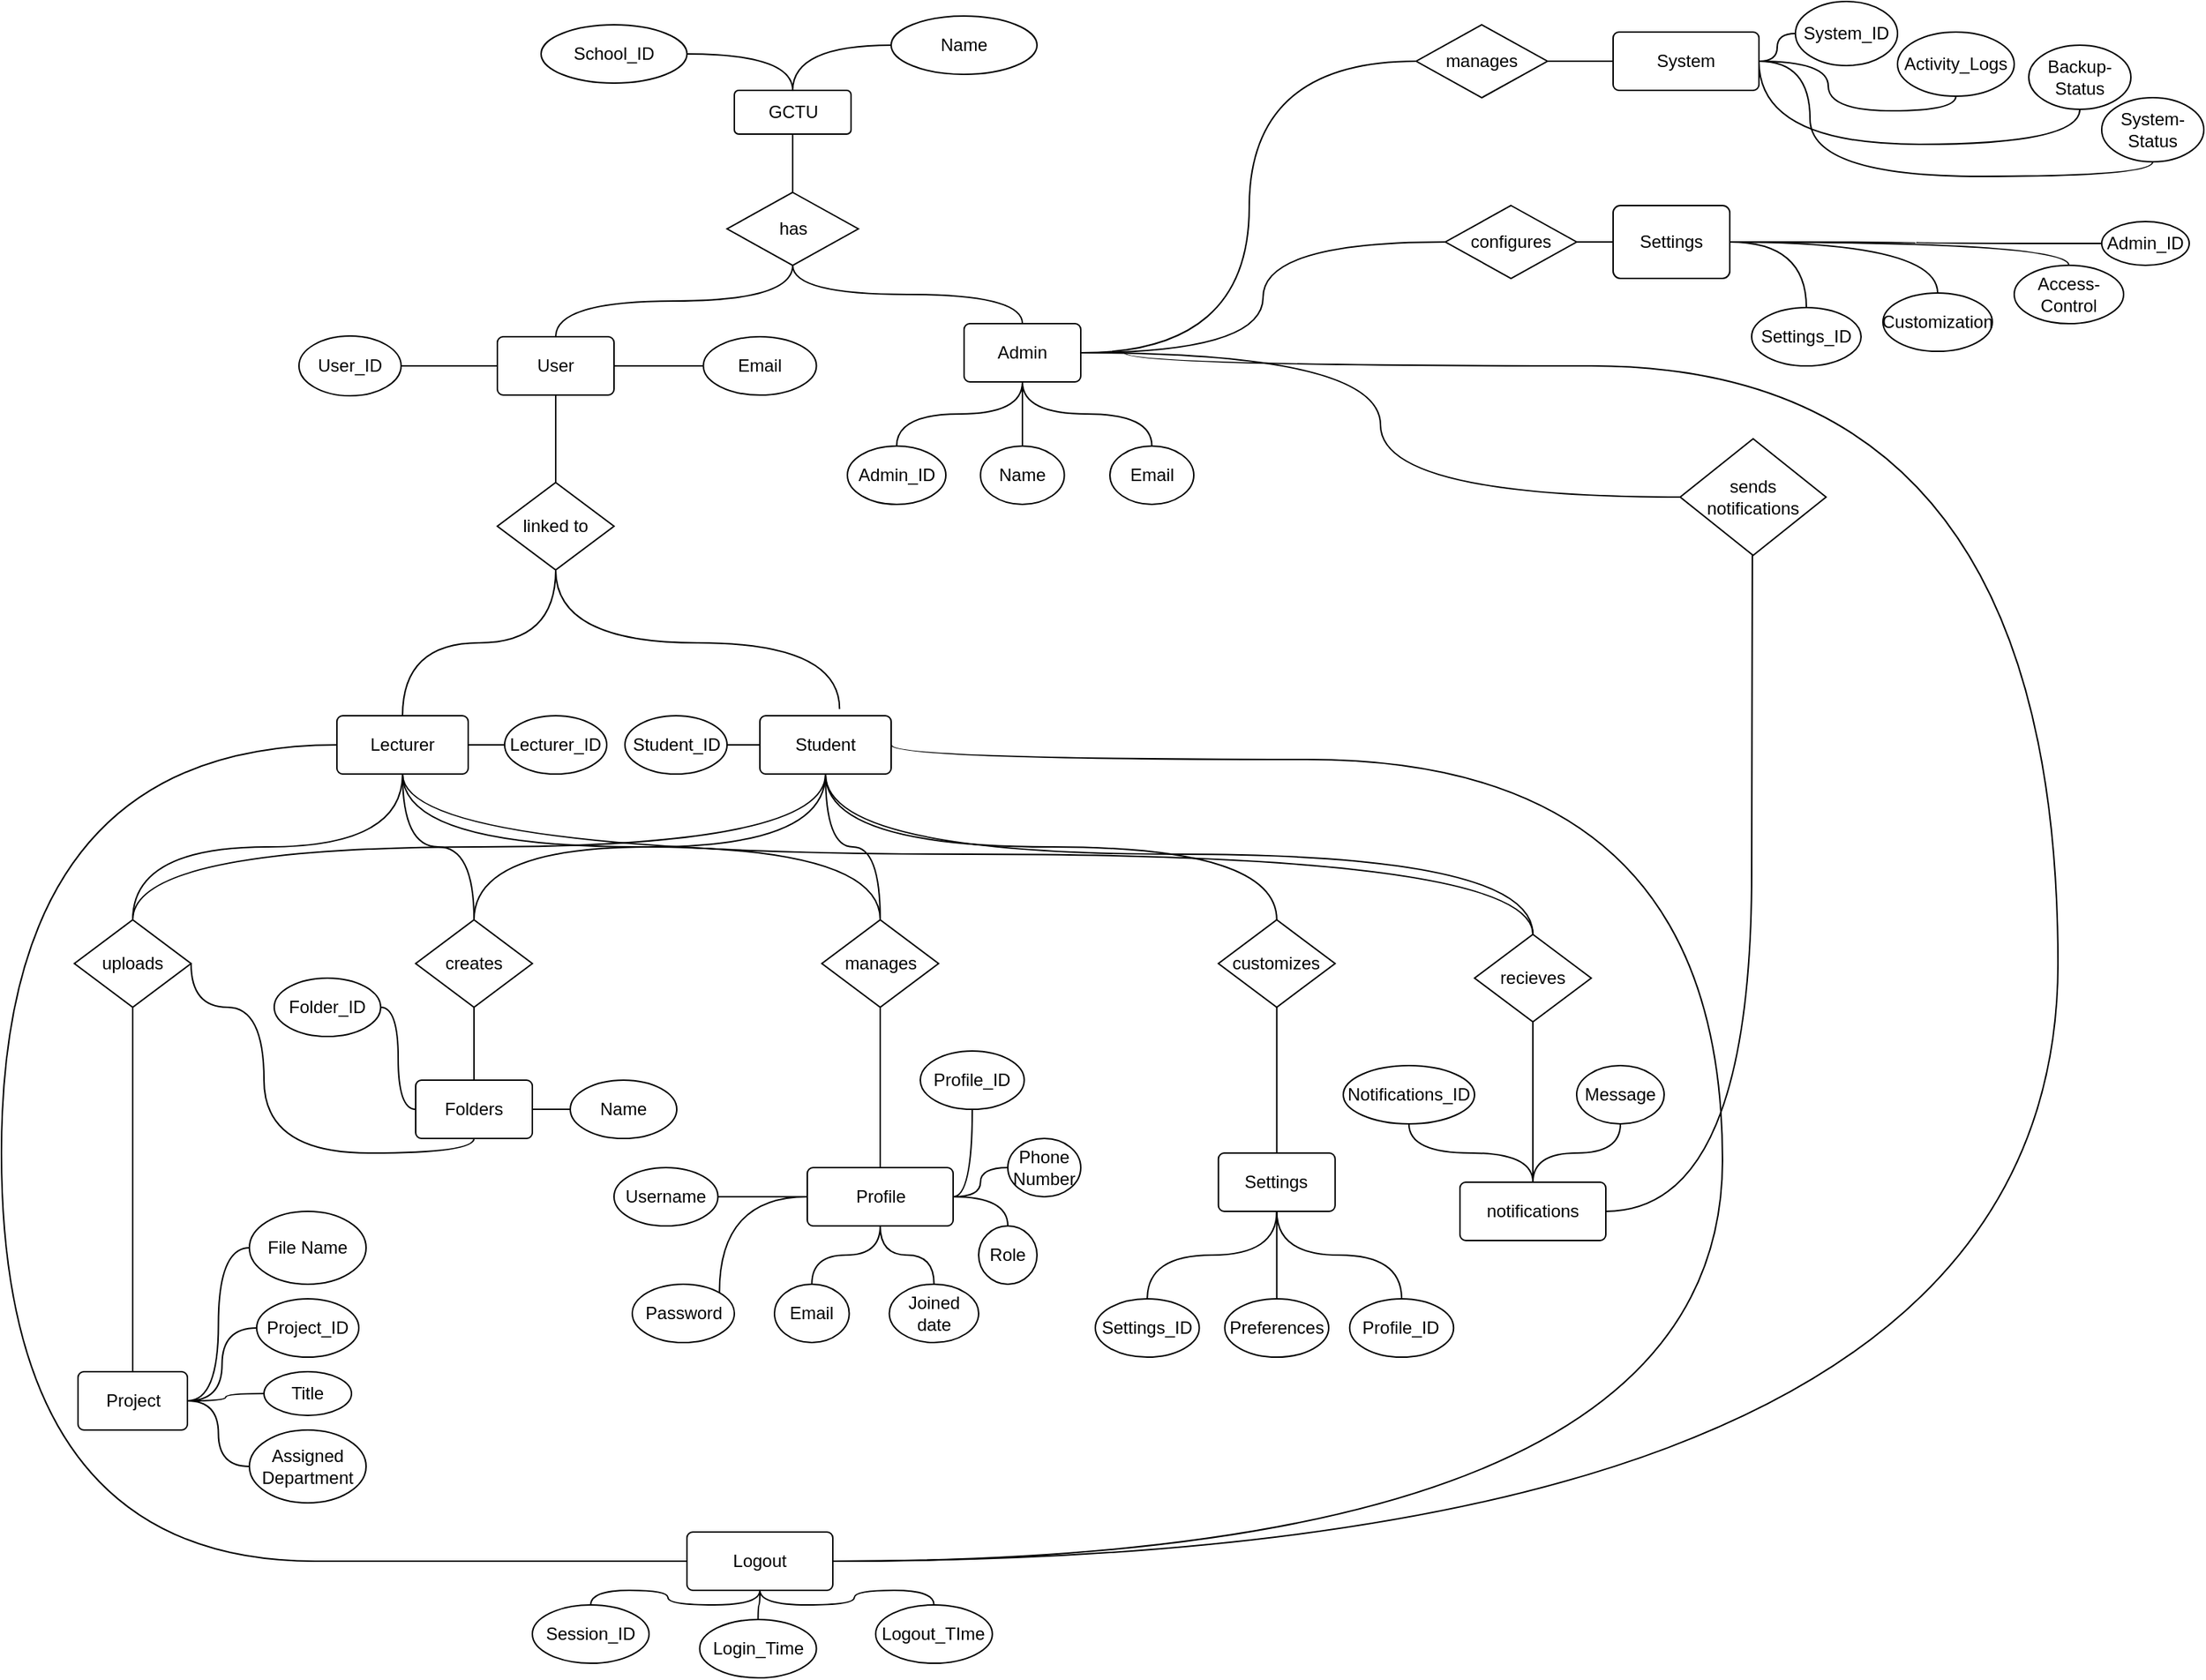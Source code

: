 <mxfile>
    <diagram id="p_cawIYj04fxKC1Mp1GO" name="Page-1">
        <mxGraphModel dx="1950" dy="1528" grid="1" gridSize="15" guides="1" tooltips="1" connect="1" arrows="1" fold="1" page="1" pageScale="1" pageWidth="827" pageHeight="1169" background="#ffffff" math="0" shadow="0">
            <root>
                <mxCell id="0"/>
                <mxCell id="1" parent="0"/>
                <mxCell id="99" style="edgeStyle=orthogonalEdgeStyle;curved=1;html=1;exitX=0.5;exitY=1;exitDx=0;exitDy=0;entryX=0.5;entryY=0;entryDx=0;entryDy=0;endArrow=none;endFill=0;" edge="1" parent="1" source="2" target="16">
                    <mxGeometry relative="1" as="geometry"/>
                </mxCell>
                <mxCell id="113" style="edgeStyle=orthogonalEdgeStyle;curved=1;html=1;exitX=1;exitY=0.5;exitDx=0;exitDy=0;entryX=0;entryY=0.5;entryDx=0;entryDy=0;endArrow=none;endFill=0;" edge="1" parent="1" source="2" target="108">
                    <mxGeometry relative="1" as="geometry"/>
                </mxCell>
                <mxCell id="2" value="User" style="rounded=1;arcSize=10;whiteSpace=wrap;html=1;align=center;" vertex="1" parent="1">
                    <mxGeometry x="470" y="240" width="80" height="40" as="geometry"/>
                </mxCell>
                <mxCell id="50" style="edgeStyle=orthogonalEdgeStyle;html=1;exitX=0.5;exitY=1;exitDx=0;exitDy=0;entryX=0.5;entryY=0;entryDx=0;entryDy=0;curved=1;endArrow=none;endFill=0;" edge="1" parent="1" source="4" target="34">
                    <mxGeometry relative="1" as="geometry"/>
                </mxCell>
                <mxCell id="51" style="edgeStyle=orthogonalEdgeStyle;html=1;exitX=0.5;exitY=1;exitDx=0;exitDy=0;entryX=0.5;entryY=0;entryDx=0;entryDy=0;curved=1;endArrow=none;endFill=0;" edge="1" parent="1" source="4" target="35">
                    <mxGeometry relative="1" as="geometry"/>
                </mxCell>
                <mxCell id="52" style="edgeStyle=orthogonalEdgeStyle;html=1;exitX=0.5;exitY=1;exitDx=0;exitDy=0;entryX=0.5;entryY=0;entryDx=0;entryDy=0;curved=1;endArrow=none;endFill=0;" edge="1" parent="1" source="4" target="33">
                    <mxGeometry relative="1" as="geometry"/>
                </mxCell>
                <mxCell id="53" style="edgeStyle=orthogonalEdgeStyle;html=1;exitX=0.5;exitY=1;exitDx=0;exitDy=0;entryX=0.5;entryY=0;entryDx=0;entryDy=0;curved=1;endArrow=none;endFill=0;" edge="1" parent="1" source="4" target="32">
                    <mxGeometry relative="1" as="geometry"/>
                </mxCell>
                <mxCell id="60" style="edgeStyle=orthogonalEdgeStyle;curved=1;html=1;exitX=0.5;exitY=1;exitDx=0;exitDy=0;entryX=0.5;entryY=0;entryDx=0;entryDy=0;endArrow=none;endFill=0;" edge="1" parent="1" source="4" target="36">
                    <mxGeometry relative="1" as="geometry"/>
                </mxCell>
                <mxCell id="87" style="edgeStyle=orthogonalEdgeStyle;curved=1;html=1;exitX=1;exitY=0.5;exitDx=0;exitDy=0;entryX=1;entryY=0.5;entryDx=0;entryDy=0;endArrow=none;endFill=0;" edge="1" parent="1" source="4" target="77">
                    <mxGeometry relative="1" as="geometry">
                        <Array as="points">
                            <mxPoint x="740" y="530"/>
                            <mxPoint x="1310" y="530"/>
                            <mxPoint x="1310" y="1080"/>
                        </Array>
                    </mxGeometry>
                </mxCell>
                <mxCell id="4" value="Student" style="rounded=1;arcSize=10;whiteSpace=wrap;html=1;align=center;fontFamily=Helvetica;fontSize=12;fontColor=default;strokeColor=default;fillColor=default;" vertex="1" parent="1">
                    <mxGeometry x="650" y="500" width="90" height="40" as="geometry"/>
                </mxCell>
                <mxCell id="163" style="edgeStyle=orthogonalEdgeStyle;curved=1;html=1;exitX=1;exitY=0.5;exitDx=0;exitDy=0;entryX=0;entryY=0.5;entryDx=0;entryDy=0;endArrow=none;endFill=0;" edge="1" parent="1" source="6" target="160">
                    <mxGeometry relative="1" as="geometry"/>
                </mxCell>
                <mxCell id="164" style="edgeStyle=orthogonalEdgeStyle;curved=1;html=1;exitX=1;exitY=0.5;exitDx=0;exitDy=0;entryX=0;entryY=0.5;entryDx=0;entryDy=0;endArrow=none;endFill=0;" edge="1" parent="1" source="6" target="157">
                    <mxGeometry relative="1" as="geometry"/>
                </mxCell>
                <mxCell id="165" style="edgeStyle=orthogonalEdgeStyle;curved=1;html=1;exitX=1;exitY=0.5;exitDx=0;exitDy=0;entryX=0;entryY=0.5;entryDx=0;entryDy=0;endArrow=none;endFill=0;" edge="1" parent="1" source="6" target="158">
                    <mxGeometry relative="1" as="geometry"/>
                </mxCell>
                <mxCell id="166" style="edgeStyle=orthogonalEdgeStyle;curved=1;html=1;exitX=1;exitY=0.5;exitDx=0;exitDy=0;entryX=0;entryY=0.5;entryDx=0;entryDy=0;endArrow=none;endFill=0;" edge="1" parent="1" source="6" target="159">
                    <mxGeometry relative="1" as="geometry"/>
                </mxCell>
                <mxCell id="6" value="Project" style="rounded=1;arcSize=10;whiteSpace=wrap;html=1;align=center;" vertex="1" parent="1">
                    <mxGeometry x="182.5" y="950" width="75" height="40" as="geometry"/>
                </mxCell>
                <mxCell id="162" style="edgeStyle=orthogonalEdgeStyle;curved=1;html=1;exitX=0.5;exitY=1;exitDx=0;exitDy=0;endArrow=none;endFill=0;entryX=1;entryY=0.5;entryDx=0;entryDy=0;" edge="1" parent="1" source="7" target="32">
                    <mxGeometry relative="1" as="geometry">
                        <mxPoint x="270" y="640" as="targetPoint"/>
                        <Array as="points">
                            <mxPoint x="454" y="800"/>
                            <mxPoint x="310" y="800"/>
                            <mxPoint x="310" y="700"/>
                            <mxPoint x="260" y="700"/>
                        </Array>
                    </mxGeometry>
                </mxCell>
                <mxCell id="7" value="Folders" style="rounded=1;arcSize=10;whiteSpace=wrap;html=1;align=center;" vertex="1" parent="1">
                    <mxGeometry x="414" y="750" width="80" height="40" as="geometry"/>
                </mxCell>
                <mxCell id="126" style="edgeStyle=orthogonalEdgeStyle;curved=1;html=1;exitX=0.5;exitY=1;exitDx=0;exitDy=0;entryX=0.5;entryY=0;entryDx=0;entryDy=0;endArrow=none;endFill=0;" edge="1" parent="1" source="9" target="124">
                    <mxGeometry relative="1" as="geometry"/>
                </mxCell>
                <mxCell id="128" style="edgeStyle=orthogonalEdgeStyle;curved=1;html=1;exitX=0.5;exitY=1;exitDx=0;exitDy=0;entryX=0.5;entryY=0;entryDx=0;entryDy=0;endArrow=none;endFill=0;" edge="1" parent="1" source="9" target="125">
                    <mxGeometry relative="1" as="geometry"/>
                </mxCell>
                <mxCell id="145" style="edgeStyle=orthogonalEdgeStyle;curved=1;html=1;exitX=0.5;exitY=1;exitDx=0;exitDy=0;entryX=0.5;entryY=0;entryDx=0;entryDy=0;endArrow=none;endFill=0;" edge="1" parent="1" source="9" target="123">
                    <mxGeometry relative="1" as="geometry"/>
                </mxCell>
                <mxCell id="9" value="Settings" style="rounded=1;arcSize=10;whiteSpace=wrap;html=1;align=center;" vertex="1" parent="1">
                    <mxGeometry x="964.38" y="800" width="80" height="40" as="geometry"/>
                </mxCell>
                <mxCell id="39" style="edgeStyle=orthogonalEdgeStyle;html=1;exitX=0.5;exitY=1;exitDx=0;exitDy=0;entryX=0.5;entryY=0;entryDx=0;entryDy=0;curved=1;endArrow=none;endFill=0;" edge="1" parent="1" source="10" target="15">
                    <mxGeometry relative="1" as="geometry"/>
                </mxCell>
                <mxCell id="10" value="GCTU" style="rounded=1;arcSize=10;whiteSpace=wrap;html=1;align=center;" vertex="1" parent="1">
                    <mxGeometry x="632.5" y="71" width="80" height="30" as="geometry"/>
                </mxCell>
                <mxCell id="84" style="edgeStyle=orthogonalEdgeStyle;curved=1;html=1;exitX=1;exitY=0.5;exitDx=0;exitDy=0;entryX=0;entryY=0.5;entryDx=0;entryDy=0;endArrow=none;endFill=0;" edge="1" parent="1" source="11" target="28">
                    <mxGeometry relative="1" as="geometry"/>
                </mxCell>
                <mxCell id="85" style="edgeStyle=orthogonalEdgeStyle;curved=1;html=1;exitX=1;exitY=0.5;exitDx=0;exitDy=0;entryX=0;entryY=0.5;entryDx=0;entryDy=0;endArrow=none;endFill=0;" edge="1" parent="1" source="11" target="29">
                    <mxGeometry relative="1" as="geometry"/>
                </mxCell>
                <mxCell id="89" style="edgeStyle=orthogonalEdgeStyle;curved=1;html=1;entryX=1;entryY=0.5;entryDx=0;entryDy=0;endArrow=none;endFill=0;" edge="1" parent="1" target="77">
                    <mxGeometry relative="1" as="geometry">
                        <mxPoint x="900" y="251" as="sourcePoint"/>
                        <Array as="points">
                            <mxPoint x="900" y="260"/>
                            <mxPoint x="1540" y="260"/>
                            <mxPoint x="1540" y="1080"/>
                        </Array>
                    </mxGeometry>
                </mxCell>
                <mxCell id="104" style="edgeStyle=orthogonalEdgeStyle;curved=1;html=1;exitX=0.5;exitY=1;exitDx=0;exitDy=0;entryX=0.5;entryY=0;entryDx=0;entryDy=0;endArrow=none;endFill=0;" edge="1" parent="1" source="11" target="102">
                    <mxGeometry relative="1" as="geometry"/>
                </mxCell>
                <mxCell id="105" style="edgeStyle=orthogonalEdgeStyle;curved=1;html=1;exitX=0.5;exitY=1;exitDx=0;exitDy=0;entryX=0.5;entryY=0;entryDx=0;entryDy=0;endArrow=none;endFill=0;" edge="1" parent="1" source="11" target="101">
                    <mxGeometry relative="1" as="geometry"/>
                </mxCell>
                <mxCell id="106" style="edgeStyle=orthogonalEdgeStyle;curved=1;html=1;exitX=0.5;exitY=1;exitDx=0;exitDy=0;entryX=0.5;entryY=0;entryDx=0;entryDy=0;endArrow=none;endFill=0;" edge="1" parent="1" source="11" target="103">
                    <mxGeometry relative="1" as="geometry"/>
                </mxCell>
                <mxCell id="11" value="Admin" style="rounded=1;arcSize=10;whiteSpace=wrap;html=1;align=center;" vertex="1" parent="1">
                    <mxGeometry x="790" y="231" width="80" height="40" as="geometry"/>
                </mxCell>
                <mxCell id="46" style="edgeStyle=orthogonalEdgeStyle;html=1;exitX=0.5;exitY=1;exitDx=0;exitDy=0;entryX=0.5;entryY=0;entryDx=0;entryDy=0;curved=1;endArrow=none;endFill=0;" edge="1" parent="1" source="13" target="32">
                    <mxGeometry relative="1" as="geometry"/>
                </mxCell>
                <mxCell id="47" style="edgeStyle=orthogonalEdgeStyle;html=1;exitX=0.5;exitY=1;exitDx=0;exitDy=0;entryX=0.5;entryY=0;entryDx=0;entryDy=0;curved=1;endArrow=none;endFill=0;" edge="1" parent="1" source="13" target="33">
                    <mxGeometry relative="1" as="geometry"/>
                </mxCell>
                <mxCell id="48" style="edgeStyle=orthogonalEdgeStyle;html=1;exitX=0.5;exitY=1;exitDx=0;exitDy=0;entryX=0.5;entryY=0;entryDx=0;entryDy=0;curved=1;endArrow=none;endFill=0;" edge="1" parent="1" source="13" target="35">
                    <mxGeometry relative="1" as="geometry"/>
                </mxCell>
                <mxCell id="49" style="edgeStyle=orthogonalEdgeStyle;html=1;exitX=0.5;exitY=1;exitDx=0;exitDy=0;entryX=0.5;entryY=0;entryDx=0;entryDy=0;curved=1;endArrow=none;endFill=0;" edge="1" parent="1" source="13" target="34">
                    <mxGeometry relative="1" as="geometry"/>
                </mxCell>
                <mxCell id="86" style="edgeStyle=orthogonalEdgeStyle;curved=1;html=1;exitX=0;exitY=0.5;exitDx=0;exitDy=0;entryX=0;entryY=0.5;entryDx=0;entryDy=0;endArrow=none;endFill=0;" edge="1" parent="1" source="13" target="77">
                    <mxGeometry relative="1" as="geometry">
                        <Array as="points">
                            <mxPoint x="130" y="520"/>
                            <mxPoint x="130" y="1080"/>
                            <mxPoint x="560" y="1080"/>
                        </Array>
                    </mxGeometry>
                </mxCell>
                <mxCell id="117" style="edgeStyle=orthogonalEdgeStyle;curved=1;html=1;exitX=1;exitY=0.5;exitDx=0;exitDy=0;entryX=0;entryY=0.5;entryDx=0;entryDy=0;endArrow=none;endFill=0;" edge="1" parent="1" source="13" target="111">
                    <mxGeometry relative="1" as="geometry"/>
                </mxCell>
                <mxCell id="13" value="Lecturer" style="rounded=1;arcSize=10;whiteSpace=wrap;html=1;align=center;fontFamily=Helvetica;fontSize=12;fontColor=default;strokeColor=default;fillColor=default;" vertex="1" parent="1">
                    <mxGeometry x="360" y="500" width="90" height="40" as="geometry"/>
                </mxCell>
                <mxCell id="41" style="edgeStyle=orthogonalEdgeStyle;html=1;exitX=0.5;exitY=1;exitDx=0;exitDy=0;entryX=0.5;entryY=0;entryDx=0;entryDy=0;curved=1;endArrow=none;endFill=0;" edge="1" parent="1" source="15" target="2">
                    <mxGeometry relative="1" as="geometry"/>
                </mxCell>
                <mxCell id="42" style="edgeStyle=orthogonalEdgeStyle;html=1;exitX=0.5;exitY=1;exitDx=0;exitDy=0;entryX=0.5;entryY=0;entryDx=0;entryDy=0;curved=1;endArrow=none;endFill=0;" edge="1" parent="1" source="15" target="11">
                    <mxGeometry relative="1" as="geometry"/>
                </mxCell>
                <mxCell id="15" value="has" style="shape=rhombus;perimeter=rhombusPerimeter;whiteSpace=wrap;html=1;align=center;" vertex="1" parent="1">
                    <mxGeometry x="627.5" y="141" width="90" height="50" as="geometry"/>
                </mxCell>
                <mxCell id="44" style="edgeStyle=orthogonalEdgeStyle;html=1;exitX=0.5;exitY=1;exitDx=0;exitDy=0;entryX=0.5;entryY=0;entryDx=0;entryDy=0;curved=1;endArrow=none;endFill=0;" edge="1" parent="1" source="16" target="13">
                    <mxGeometry relative="1" as="geometry"/>
                </mxCell>
                <mxCell id="45" style="edgeStyle=orthogonalEdgeStyle;html=1;exitX=0.5;exitY=1;exitDx=0;exitDy=0;entryX=0.607;entryY=-0.117;entryDx=0;entryDy=0;entryPerimeter=0;curved=1;endArrow=none;endFill=0;" edge="1" parent="1" source="16" target="4">
                    <mxGeometry relative="1" as="geometry"/>
                </mxCell>
                <mxCell id="16" value="linked to" style="shape=rhombus;perimeter=rhombusPerimeter;whiteSpace=wrap;html=1;align=center;" vertex="1" parent="1">
                    <mxGeometry x="470" y="340" width="80" height="60" as="geometry"/>
                </mxCell>
                <mxCell id="171" style="edgeStyle=orthogonalEdgeStyle;curved=1;html=1;exitX=1;exitY=0.5;exitDx=0;exitDy=0;endArrow=none;endFill=0;" edge="1" parent="1" source="24" target="167">
                    <mxGeometry relative="1" as="geometry"/>
                </mxCell>
                <mxCell id="172" style="edgeStyle=orthogonalEdgeStyle;curved=1;html=1;exitX=1;exitY=0.5;exitDx=0;exitDy=0;entryX=0.5;entryY=1;entryDx=0;entryDy=0;endArrow=none;endFill=0;" edge="1" parent="1" source="24" target="168">
                    <mxGeometry relative="1" as="geometry"/>
                </mxCell>
                <mxCell id="173" style="edgeStyle=orthogonalEdgeStyle;curved=1;html=1;exitX=1;exitY=0.5;exitDx=0;exitDy=0;entryX=0.5;entryY=1;entryDx=0;entryDy=0;endArrow=none;endFill=0;" edge="1" parent="1" source="24" target="169">
                    <mxGeometry relative="1" as="geometry">
                        <Array as="points">
                            <mxPoint x="1335" y="108"/>
                            <mxPoint x="1555" y="108"/>
                        </Array>
                    </mxGeometry>
                </mxCell>
                <mxCell id="174" style="edgeStyle=orthogonalEdgeStyle;curved=1;html=1;exitX=1;exitY=0.5;exitDx=0;exitDy=0;entryX=0.5;entryY=1;entryDx=0;entryDy=0;endArrow=none;endFill=0;" edge="1" parent="1" source="24" target="170">
                    <mxGeometry relative="1" as="geometry">
                        <Array as="points">
                            <mxPoint x="1370" y="51"/>
                            <mxPoint x="1370" y="130"/>
                            <mxPoint x="1605" y="130"/>
                        </Array>
                    </mxGeometry>
                </mxCell>
                <mxCell id="24" value="System" style="rounded=1;arcSize=10;whiteSpace=wrap;html=1;align=center;" vertex="1" parent="1">
                    <mxGeometry x="1235" y="31" width="100" height="40" as="geometry"/>
                </mxCell>
                <mxCell id="179" style="edgeStyle=orthogonalEdgeStyle;curved=1;html=1;exitX=1;exitY=0.5;exitDx=0;exitDy=0;entryX=0.5;entryY=0;entryDx=0;entryDy=0;endArrow=none;endFill=0;" edge="1" parent="1" source="25" target="175">
                    <mxGeometry relative="1" as="geometry"/>
                </mxCell>
                <mxCell id="180" style="edgeStyle=orthogonalEdgeStyle;curved=1;html=1;exitX=1;exitY=0.5;exitDx=0;exitDy=0;entryX=0.5;entryY=0;entryDx=0;entryDy=0;endArrow=none;endFill=0;" edge="1" parent="1" source="25" target="177">
                    <mxGeometry relative="1" as="geometry"/>
                </mxCell>
                <mxCell id="181" style="edgeStyle=orthogonalEdgeStyle;curved=1;html=1;exitX=1;exitY=0.5;exitDx=0;exitDy=0;entryX=0.5;entryY=0;entryDx=0;entryDy=0;endArrow=none;endFill=0;" edge="1" parent="1" source="25" target="176">
                    <mxGeometry relative="1" as="geometry"/>
                </mxCell>
                <mxCell id="182" style="edgeStyle=orthogonalEdgeStyle;curved=1;html=1;exitX=1;exitY=0.5;exitDx=0;exitDy=0;endArrow=none;endFill=0;" edge="1" parent="1" source="25" target="178">
                    <mxGeometry relative="1" as="geometry"/>
                </mxCell>
                <mxCell id="25" value="Settings" style="rounded=1;arcSize=10;whiteSpace=wrap;html=1;align=center;" vertex="1" parent="1">
                    <mxGeometry x="1235" y="150" width="80" height="50" as="geometry"/>
                </mxCell>
                <mxCell id="57" style="edgeStyle=orthogonalEdgeStyle;html=1;exitX=1;exitY=0.5;exitDx=0;exitDy=0;entryX=0;entryY=0.5;entryDx=0;entryDy=0;curved=1;endArrow=none;endFill=0;" edge="1" parent="1" source="27" target="24">
                    <mxGeometry relative="1" as="geometry"/>
                </mxCell>
                <mxCell id="83" style="edgeStyle=orthogonalEdgeStyle;curved=1;html=1;entryX=0;entryY=0.5;entryDx=0;entryDy=0;endArrow=none;endFill=0;" edge="1" parent="1" target="27">
                    <mxGeometry relative="1" as="geometry">
                        <mxPoint x="870" y="251" as="sourcePoint"/>
                    </mxGeometry>
                </mxCell>
                <mxCell id="27" value="manages" style="shape=rhombus;perimeter=rhombusPerimeter;whiteSpace=wrap;html=1;align=center;" vertex="1" parent="1">
                    <mxGeometry x="1100" y="26" width="90" height="50" as="geometry"/>
                </mxCell>
                <mxCell id="58" style="edgeStyle=orthogonalEdgeStyle;html=1;exitX=1;exitY=0.5;exitDx=0;exitDy=0;entryX=0;entryY=0.5;entryDx=0;entryDy=0;curved=1;endArrow=none;endFill=0;" edge="1" parent="1" source="28" target="25">
                    <mxGeometry relative="1" as="geometry"/>
                </mxCell>
                <mxCell id="28" value="configures" style="shape=rhombus;perimeter=rhombusPerimeter;whiteSpace=wrap;html=1;align=center;" vertex="1" parent="1">
                    <mxGeometry x="1120" y="150" width="90" height="50" as="geometry"/>
                </mxCell>
                <mxCell id="88" style="edgeStyle=orthogonalEdgeStyle;curved=1;html=1;exitX=0.5;exitY=1;exitDx=0;exitDy=0;entryX=1;entryY=0.5;entryDx=0;entryDy=0;endArrow=none;endFill=0;" edge="1" parent="1" source="29" target="69">
                    <mxGeometry relative="1" as="geometry">
                        <Array as="points">
                            <mxPoint x="1330" y="375"/>
                            <mxPoint x="1330" y="840"/>
                        </Array>
                    </mxGeometry>
                </mxCell>
                <mxCell id="29" value="sends notifications" style="shape=rhombus;perimeter=rhombusPerimeter;whiteSpace=wrap;html=1;align=center;" vertex="1" parent="1">
                    <mxGeometry x="1281" y="310" width="100" height="80" as="geometry"/>
                </mxCell>
                <mxCell id="63" style="edgeStyle=orthogonalEdgeStyle;curved=1;html=1;exitX=0.5;exitY=1;exitDx=0;exitDy=0;entryX=0.5;entryY=0;entryDx=0;entryDy=0;endArrow=none;endFill=0;" edge="1" parent="1" source="32" target="6">
                    <mxGeometry relative="1" as="geometry"/>
                </mxCell>
                <mxCell id="32" value="uploads" style="shape=rhombus;perimeter=rhombusPerimeter;whiteSpace=wrap;html=1;align=center;" vertex="1" parent="1">
                    <mxGeometry x="180" y="640" width="80" height="60" as="geometry"/>
                </mxCell>
                <mxCell id="62" style="edgeStyle=orthogonalEdgeStyle;curved=1;html=1;exitX=0.5;exitY=1;exitDx=0;exitDy=0;entryX=0.5;entryY=0;entryDx=0;entryDy=0;endArrow=none;endFill=0;" edge="1" parent="1" source="33" target="7">
                    <mxGeometry relative="1" as="geometry"/>
                </mxCell>
                <mxCell id="33" value="creates" style="shape=rhombus;perimeter=rhombusPerimeter;whiteSpace=wrap;html=1;align=center;" vertex="1" parent="1">
                    <mxGeometry x="414" y="640" width="80" height="60" as="geometry"/>
                </mxCell>
                <mxCell id="75" style="edgeStyle=orthogonalEdgeStyle;curved=1;html=1;exitX=0.5;exitY=1;exitDx=0;exitDy=0;entryX=0.5;entryY=0;entryDx=0;entryDy=0;endArrow=none;endFill=0;" edge="1" parent="1" source="34" target="69">
                    <mxGeometry relative="1" as="geometry"/>
                </mxCell>
                <mxCell id="34" value="recieves" style="shape=rhombus;perimeter=rhombusPerimeter;whiteSpace=wrap;html=1;align=center;" vertex="1" parent="1">
                    <mxGeometry x="1140" y="650" width="80" height="60" as="geometry"/>
                </mxCell>
                <mxCell id="73" style="edgeStyle=orthogonalEdgeStyle;curved=1;html=1;exitX=0.5;exitY=1;exitDx=0;exitDy=0;entryX=0.5;entryY=0;entryDx=0;entryDy=0;endArrow=none;endFill=0;" edge="1" parent="1" source="35" target="72">
                    <mxGeometry relative="1" as="geometry"/>
                </mxCell>
                <mxCell id="35" value="manages" style="shape=rhombus;perimeter=rhombusPerimeter;whiteSpace=wrap;html=1;align=center;" vertex="1" parent="1">
                    <mxGeometry x="692.5" y="640" width="80" height="60" as="geometry"/>
                </mxCell>
                <mxCell id="68" style="edgeStyle=orthogonalEdgeStyle;curved=1;html=1;exitX=0.5;exitY=1;exitDx=0;exitDy=0;entryX=0.5;entryY=0;entryDx=0;entryDy=0;endArrow=none;endFill=0;" edge="1" parent="1" source="36" target="9">
                    <mxGeometry relative="1" as="geometry"/>
                </mxCell>
                <mxCell id="36" value="customizes" style="shape=rhombus;perimeter=rhombusPerimeter;whiteSpace=wrap;html=1;align=center;" vertex="1" parent="1">
                    <mxGeometry x="964.38" y="640" width="80" height="60" as="geometry"/>
                </mxCell>
                <mxCell id="69" value="notifications" style="rounded=1;arcSize=10;whiteSpace=wrap;html=1;align=center;" vertex="1" parent="1">
                    <mxGeometry x="1130" y="820" width="100" height="40" as="geometry"/>
                </mxCell>
                <mxCell id="138" style="edgeStyle=orthogonalEdgeStyle;curved=1;html=1;exitX=0;exitY=0.5;exitDx=0;exitDy=0;entryX=1;entryY=0;entryDx=0;entryDy=0;endArrow=none;endFill=0;" edge="1" parent="1" source="72" target="131">
                    <mxGeometry relative="1" as="geometry"/>
                </mxCell>
                <mxCell id="139" style="edgeStyle=orthogonalEdgeStyle;curved=1;html=1;exitX=0.5;exitY=1;exitDx=0;exitDy=0;entryX=0.5;entryY=0;entryDx=0;entryDy=0;endArrow=none;endFill=0;" edge="1" parent="1" source="72" target="132">
                    <mxGeometry relative="1" as="geometry"/>
                </mxCell>
                <mxCell id="140" style="edgeStyle=orthogonalEdgeStyle;curved=1;html=1;exitX=0.5;exitY=1;exitDx=0;exitDy=0;endArrow=none;endFill=0;" edge="1" parent="1" source="72" target="135">
                    <mxGeometry relative="1" as="geometry"/>
                </mxCell>
                <mxCell id="142" style="edgeStyle=orthogonalEdgeStyle;curved=1;html=1;exitX=1;exitY=0.5;exitDx=0;exitDy=0;entryX=0.5;entryY=1;entryDx=0;entryDy=0;endArrow=none;endFill=0;" edge="1" parent="1" source="72" target="129">
                    <mxGeometry relative="1" as="geometry"/>
                </mxCell>
                <mxCell id="143" style="edgeStyle=orthogonalEdgeStyle;curved=1;html=1;exitX=1;exitY=0.5;exitDx=0;exitDy=0;endArrow=none;endFill=0;" edge="1" parent="1" source="72" target="133">
                    <mxGeometry relative="1" as="geometry"/>
                </mxCell>
                <mxCell id="144" style="edgeStyle=orthogonalEdgeStyle;curved=1;html=1;exitX=1;exitY=0.5;exitDx=0;exitDy=0;entryX=0.5;entryY=0;entryDx=0;entryDy=0;endArrow=none;endFill=0;" edge="1" parent="1" source="72" target="134">
                    <mxGeometry relative="1" as="geometry"/>
                </mxCell>
                <mxCell id="146" style="edgeStyle=orthogonalEdgeStyle;curved=1;html=1;exitX=0;exitY=0.5;exitDx=0;exitDy=0;entryX=1;entryY=0.5;entryDx=0;entryDy=0;endArrow=none;endFill=0;" edge="1" parent="1" source="72" target="130">
                    <mxGeometry relative="1" as="geometry"/>
                </mxCell>
                <mxCell id="72" value="Profile" style="rounded=1;arcSize=10;whiteSpace=wrap;html=1;align=center;" vertex="1" parent="1">
                    <mxGeometry x="682.5" y="810" width="100" height="40" as="geometry"/>
                </mxCell>
                <mxCell id="154" style="edgeStyle=orthogonalEdgeStyle;curved=1;html=1;exitX=0.5;exitY=1;exitDx=0;exitDy=0;entryX=0.5;entryY=0;entryDx=0;entryDy=0;endArrow=none;endFill=0;" edge="1" parent="1" source="77" target="152">
                    <mxGeometry relative="1" as="geometry"/>
                </mxCell>
                <mxCell id="155" style="edgeStyle=orthogonalEdgeStyle;curved=1;html=1;exitX=0.5;exitY=1;exitDx=0;exitDy=0;entryX=0.5;entryY=0;entryDx=0;entryDy=0;endArrow=none;endFill=0;" edge="1" parent="1" source="77" target="153">
                    <mxGeometry relative="1" as="geometry"/>
                </mxCell>
                <mxCell id="156" style="edgeStyle=orthogonalEdgeStyle;curved=1;html=1;exitX=0.5;exitY=1;exitDx=0;exitDy=0;entryX=0.5;entryY=0;entryDx=0;entryDy=0;endArrow=none;endFill=0;" edge="1" parent="1" source="77" target="151">
                    <mxGeometry relative="1" as="geometry"/>
                </mxCell>
                <mxCell id="77" value="Logout" style="rounded=1;arcSize=10;whiteSpace=wrap;html=1;align=center;" vertex="1" parent="1">
                    <mxGeometry x="600" y="1060" width="100" height="40" as="geometry"/>
                </mxCell>
                <mxCell id="95" style="edgeStyle=orthogonalEdgeStyle;curved=1;html=1;exitX=1;exitY=0.5;exitDx=0;exitDy=0;entryX=0.5;entryY=0;entryDx=0;entryDy=0;endArrow=none;endFill=0;" edge="1" parent="1" source="90" target="10">
                    <mxGeometry relative="1" as="geometry"/>
                </mxCell>
                <mxCell id="90" value="School_ID" style="ellipse;whiteSpace=wrap;html=1;align=center;" vertex="1" parent="1">
                    <mxGeometry x="500" y="26" width="100" height="40" as="geometry"/>
                </mxCell>
                <mxCell id="97" style="edgeStyle=orthogonalEdgeStyle;curved=1;html=1;exitX=0;exitY=0.5;exitDx=0;exitDy=0;entryX=0.5;entryY=0;entryDx=0;entryDy=0;endArrow=none;endFill=0;" edge="1" parent="1" source="91" target="10">
                    <mxGeometry relative="1" as="geometry"/>
                </mxCell>
                <mxCell id="91" value="Name" style="ellipse;whiteSpace=wrap;html=1;align=center;" vertex="1" parent="1">
                    <mxGeometry x="740" y="20" width="100" height="40" as="geometry"/>
                </mxCell>
                <mxCell id="101" value="Admin_ID" style="ellipse;whiteSpace=wrap;html=1;align=center;" vertex="1" parent="1">
                    <mxGeometry x="710" y="315" width="67.5" height="40" as="geometry"/>
                </mxCell>
                <mxCell id="102" value="Name" style="ellipse;whiteSpace=wrap;html=1;align=center;" vertex="1" parent="1">
                    <mxGeometry x="801.25" y="315" width="57.5" height="40" as="geometry"/>
                </mxCell>
                <mxCell id="103" value="Email" style="ellipse;whiteSpace=wrap;html=1;align=center;" vertex="1" parent="1">
                    <mxGeometry x="890" y="315" width="57.5" height="40" as="geometry"/>
                </mxCell>
                <mxCell id="114" style="edgeStyle=orthogonalEdgeStyle;curved=1;html=1;exitX=1;exitY=0.5;exitDx=0;exitDy=0;entryX=0;entryY=0.5;entryDx=0;entryDy=0;endArrow=none;endFill=0;" edge="1" parent="1" source="107" target="2">
                    <mxGeometry relative="1" as="geometry"/>
                </mxCell>
                <mxCell id="107" value="User_ID" style="ellipse;whiteSpace=wrap;html=1;align=center;" vertex="1" parent="1">
                    <mxGeometry x="334" y="239.5" width="70" height="41" as="geometry"/>
                </mxCell>
                <mxCell id="108" value="Email" style="ellipse;whiteSpace=wrap;html=1;align=center;" vertex="1" parent="1">
                    <mxGeometry x="611.25" y="240" width="77.5" height="40" as="geometry"/>
                </mxCell>
                <mxCell id="116" style="edgeStyle=orthogonalEdgeStyle;curved=1;html=1;exitX=1;exitY=0.5;exitDx=0;exitDy=0;entryX=0;entryY=0.5;entryDx=0;entryDy=0;endArrow=none;endFill=0;" edge="1" parent="1" source="110" target="4">
                    <mxGeometry relative="1" as="geometry"/>
                </mxCell>
                <mxCell id="110" value="Student_ID" style="ellipse;whiteSpace=wrap;html=1;align=center;" vertex="1" parent="1">
                    <mxGeometry x="557.5" y="500" width="70" height="40" as="geometry"/>
                </mxCell>
                <mxCell id="111" value="Lecturer_ID" style="ellipse;whiteSpace=wrap;html=1;align=center;" vertex="1" parent="1">
                    <mxGeometry x="475" y="500" width="70" height="40" as="geometry"/>
                </mxCell>
                <mxCell id="121" style="edgeStyle=orthogonalEdgeStyle;curved=1;html=1;exitX=1;exitY=0.5;exitDx=0;exitDy=0;entryX=0;entryY=0.5;entryDx=0;entryDy=0;endArrow=none;endFill=0;" edge="1" parent="1" source="118" target="7">
                    <mxGeometry relative="1" as="geometry"/>
                </mxCell>
                <mxCell id="118" value="Folder_ID" style="ellipse;whiteSpace=wrap;html=1;align=center;" vertex="1" parent="1">
                    <mxGeometry x="317" y="680" width="73" height="40" as="geometry"/>
                </mxCell>
                <mxCell id="120" style="edgeStyle=orthogonalEdgeStyle;curved=1;html=1;exitX=0;exitY=0.5;exitDx=0;exitDy=0;entryX=1;entryY=0.5;entryDx=0;entryDy=0;endArrow=none;endFill=0;" edge="1" parent="1" source="119" target="7">
                    <mxGeometry relative="1" as="geometry"/>
                </mxCell>
                <mxCell id="119" value="Name" style="ellipse;whiteSpace=wrap;html=1;align=center;" vertex="1" parent="1">
                    <mxGeometry x="520" y="750" width="73" height="40" as="geometry"/>
                </mxCell>
                <mxCell id="123" value="Settings_ID" style="ellipse;whiteSpace=wrap;html=1;align=center;" vertex="1" parent="1">
                    <mxGeometry x="880" y="900" width="71.25" height="40" as="geometry"/>
                </mxCell>
                <mxCell id="124" value="Preferences" style="ellipse;whiteSpace=wrap;html=1;align=center;" vertex="1" parent="1">
                    <mxGeometry x="968.75" y="900" width="71.25" height="40" as="geometry"/>
                </mxCell>
                <mxCell id="125" value="Profile_ID" style="ellipse;whiteSpace=wrap;html=1;align=center;" vertex="1" parent="1">
                    <mxGeometry x="1054.38" y="900" width="71.25" height="40" as="geometry"/>
                </mxCell>
                <mxCell id="129" value="Profile_ID" style="ellipse;whiteSpace=wrap;html=1;align=center;" vertex="1" parent="1">
                    <mxGeometry x="760" y="730" width="71.25" height="40" as="geometry"/>
                </mxCell>
                <mxCell id="130" value="Username" style="ellipse;whiteSpace=wrap;html=1;align=center;" vertex="1" parent="1">
                    <mxGeometry x="550" y="810" width="71.25" height="40" as="geometry"/>
                </mxCell>
                <mxCell id="131" value="Password" style="ellipse;whiteSpace=wrap;html=1;align=center;" vertex="1" parent="1">
                    <mxGeometry x="562.5" y="890" width="70" height="40" as="geometry"/>
                </mxCell>
                <mxCell id="132" value="Email" style="ellipse;whiteSpace=wrap;html=1;align=center;" vertex="1" parent="1">
                    <mxGeometry x="660" y="890" width="51.25" height="40" as="geometry"/>
                </mxCell>
                <mxCell id="133" value="Phone Number" style="ellipse;whiteSpace=wrap;html=1;align=center;" vertex="1" parent="1">
                    <mxGeometry x="820" y="790" width="50" height="40" as="geometry"/>
                </mxCell>
                <mxCell id="134" value="Role" style="ellipse;whiteSpace=wrap;html=1;align=center;" vertex="1" parent="1">
                    <mxGeometry x="800" y="850" width="40" height="40" as="geometry"/>
                </mxCell>
                <mxCell id="135" value="Joined date" style="ellipse;whiteSpace=wrap;html=1;align=center;" vertex="1" parent="1">
                    <mxGeometry x="738.75" y="890" width="61.25" height="40" as="geometry"/>
                </mxCell>
                <mxCell id="149" style="edgeStyle=orthogonalEdgeStyle;curved=1;html=1;exitX=0.5;exitY=1;exitDx=0;exitDy=0;entryX=0.5;entryY=0;entryDx=0;entryDy=0;endArrow=none;endFill=0;" edge="1" parent="1" source="147" target="69">
                    <mxGeometry relative="1" as="geometry"/>
                </mxCell>
                <mxCell id="147" value="Notifications_ID" style="ellipse;whiteSpace=wrap;html=1;align=center;" vertex="1" parent="1">
                    <mxGeometry x="1050" y="740" width="90" height="40" as="geometry"/>
                </mxCell>
                <mxCell id="150" style="edgeStyle=orthogonalEdgeStyle;curved=1;html=1;exitX=0.5;exitY=1;exitDx=0;exitDy=0;entryX=0.5;entryY=0;entryDx=0;entryDy=0;endArrow=none;endFill=0;" edge="1" parent="1" source="148" target="69">
                    <mxGeometry relative="1" as="geometry"/>
                </mxCell>
                <mxCell id="148" value="Message" style="ellipse;whiteSpace=wrap;html=1;align=center;" vertex="1" parent="1">
                    <mxGeometry x="1210" y="740" width="60" height="40" as="geometry"/>
                </mxCell>
                <mxCell id="151" value="Session_ID" style="ellipse;whiteSpace=wrap;html=1;align=center;" vertex="1" parent="1">
                    <mxGeometry x="494" y="1110" width="80" height="40" as="geometry"/>
                </mxCell>
                <mxCell id="152" value="Login_Time" style="ellipse;whiteSpace=wrap;html=1;align=center;" vertex="1" parent="1">
                    <mxGeometry x="608.75" y="1120" width="80" height="40" as="geometry"/>
                </mxCell>
                <mxCell id="153" value="Logout_TIme" style="ellipse;whiteSpace=wrap;html=1;align=center;" vertex="1" parent="1">
                    <mxGeometry x="729.38" y="1110" width="80" height="40" as="geometry"/>
                </mxCell>
                <mxCell id="157" value="Project_ID" style="ellipse;whiteSpace=wrap;html=1;align=center;" vertex="1" parent="1">
                    <mxGeometry x="305" y="900" width="70" height="40" as="geometry"/>
                </mxCell>
                <mxCell id="158" value="Title" style="ellipse;whiteSpace=wrap;html=1;align=center;" vertex="1" parent="1">
                    <mxGeometry x="310" y="950" width="60" height="30" as="geometry"/>
                </mxCell>
                <mxCell id="159" value="Assigned Department" style="ellipse;whiteSpace=wrap;html=1;align=center;" vertex="1" parent="1">
                    <mxGeometry x="300" y="990" width="80" height="50" as="geometry"/>
                </mxCell>
                <mxCell id="160" value="File Name" style="ellipse;whiteSpace=wrap;html=1;align=center;" vertex="1" parent="1">
                    <mxGeometry x="300" y="840" width="80" height="50" as="geometry"/>
                </mxCell>
                <mxCell id="167" value="System_ID" style="ellipse;whiteSpace=wrap;html=1;align=center;" vertex="1" parent="1">
                    <mxGeometry x="1360" y="10" width="70" height="44" as="geometry"/>
                </mxCell>
                <mxCell id="168" value="Activity_Logs" style="ellipse;whiteSpace=wrap;html=1;align=center;" vertex="1" parent="1">
                    <mxGeometry x="1430" y="31" width="80" height="44" as="geometry"/>
                </mxCell>
                <mxCell id="169" value="Backup-Status" style="ellipse;whiteSpace=wrap;html=1;align=center;" vertex="1" parent="1">
                    <mxGeometry x="1520" y="40" width="70" height="44" as="geometry"/>
                </mxCell>
                <mxCell id="170" value="System-Status" style="ellipse;whiteSpace=wrap;html=1;align=center;" vertex="1" parent="1">
                    <mxGeometry x="1570" y="76" width="70" height="44" as="geometry"/>
                </mxCell>
                <mxCell id="175" value="Settings_ID" style="ellipse;whiteSpace=wrap;html=1;align=center;" vertex="1" parent="1">
                    <mxGeometry x="1330" y="220" width="75" height="40" as="geometry"/>
                </mxCell>
                <mxCell id="176" value="Access-Control" style="ellipse;whiteSpace=wrap;html=1;align=center;" vertex="1" parent="1">
                    <mxGeometry x="1510" y="191" width="75" height="40" as="geometry"/>
                </mxCell>
                <mxCell id="177" value="Customization" style="ellipse;whiteSpace=wrap;html=1;align=center;" vertex="1" parent="1">
                    <mxGeometry x="1420" y="210" width="75" height="40" as="geometry"/>
                </mxCell>
                <mxCell id="178" value="Admin_ID" style="ellipse;whiteSpace=wrap;html=1;align=center;" vertex="1" parent="1">
                    <mxGeometry x="1570" y="161" width="60" height="30" as="geometry"/>
                </mxCell>
            </root>
        </mxGraphModel>
    </diagram>
</mxfile>